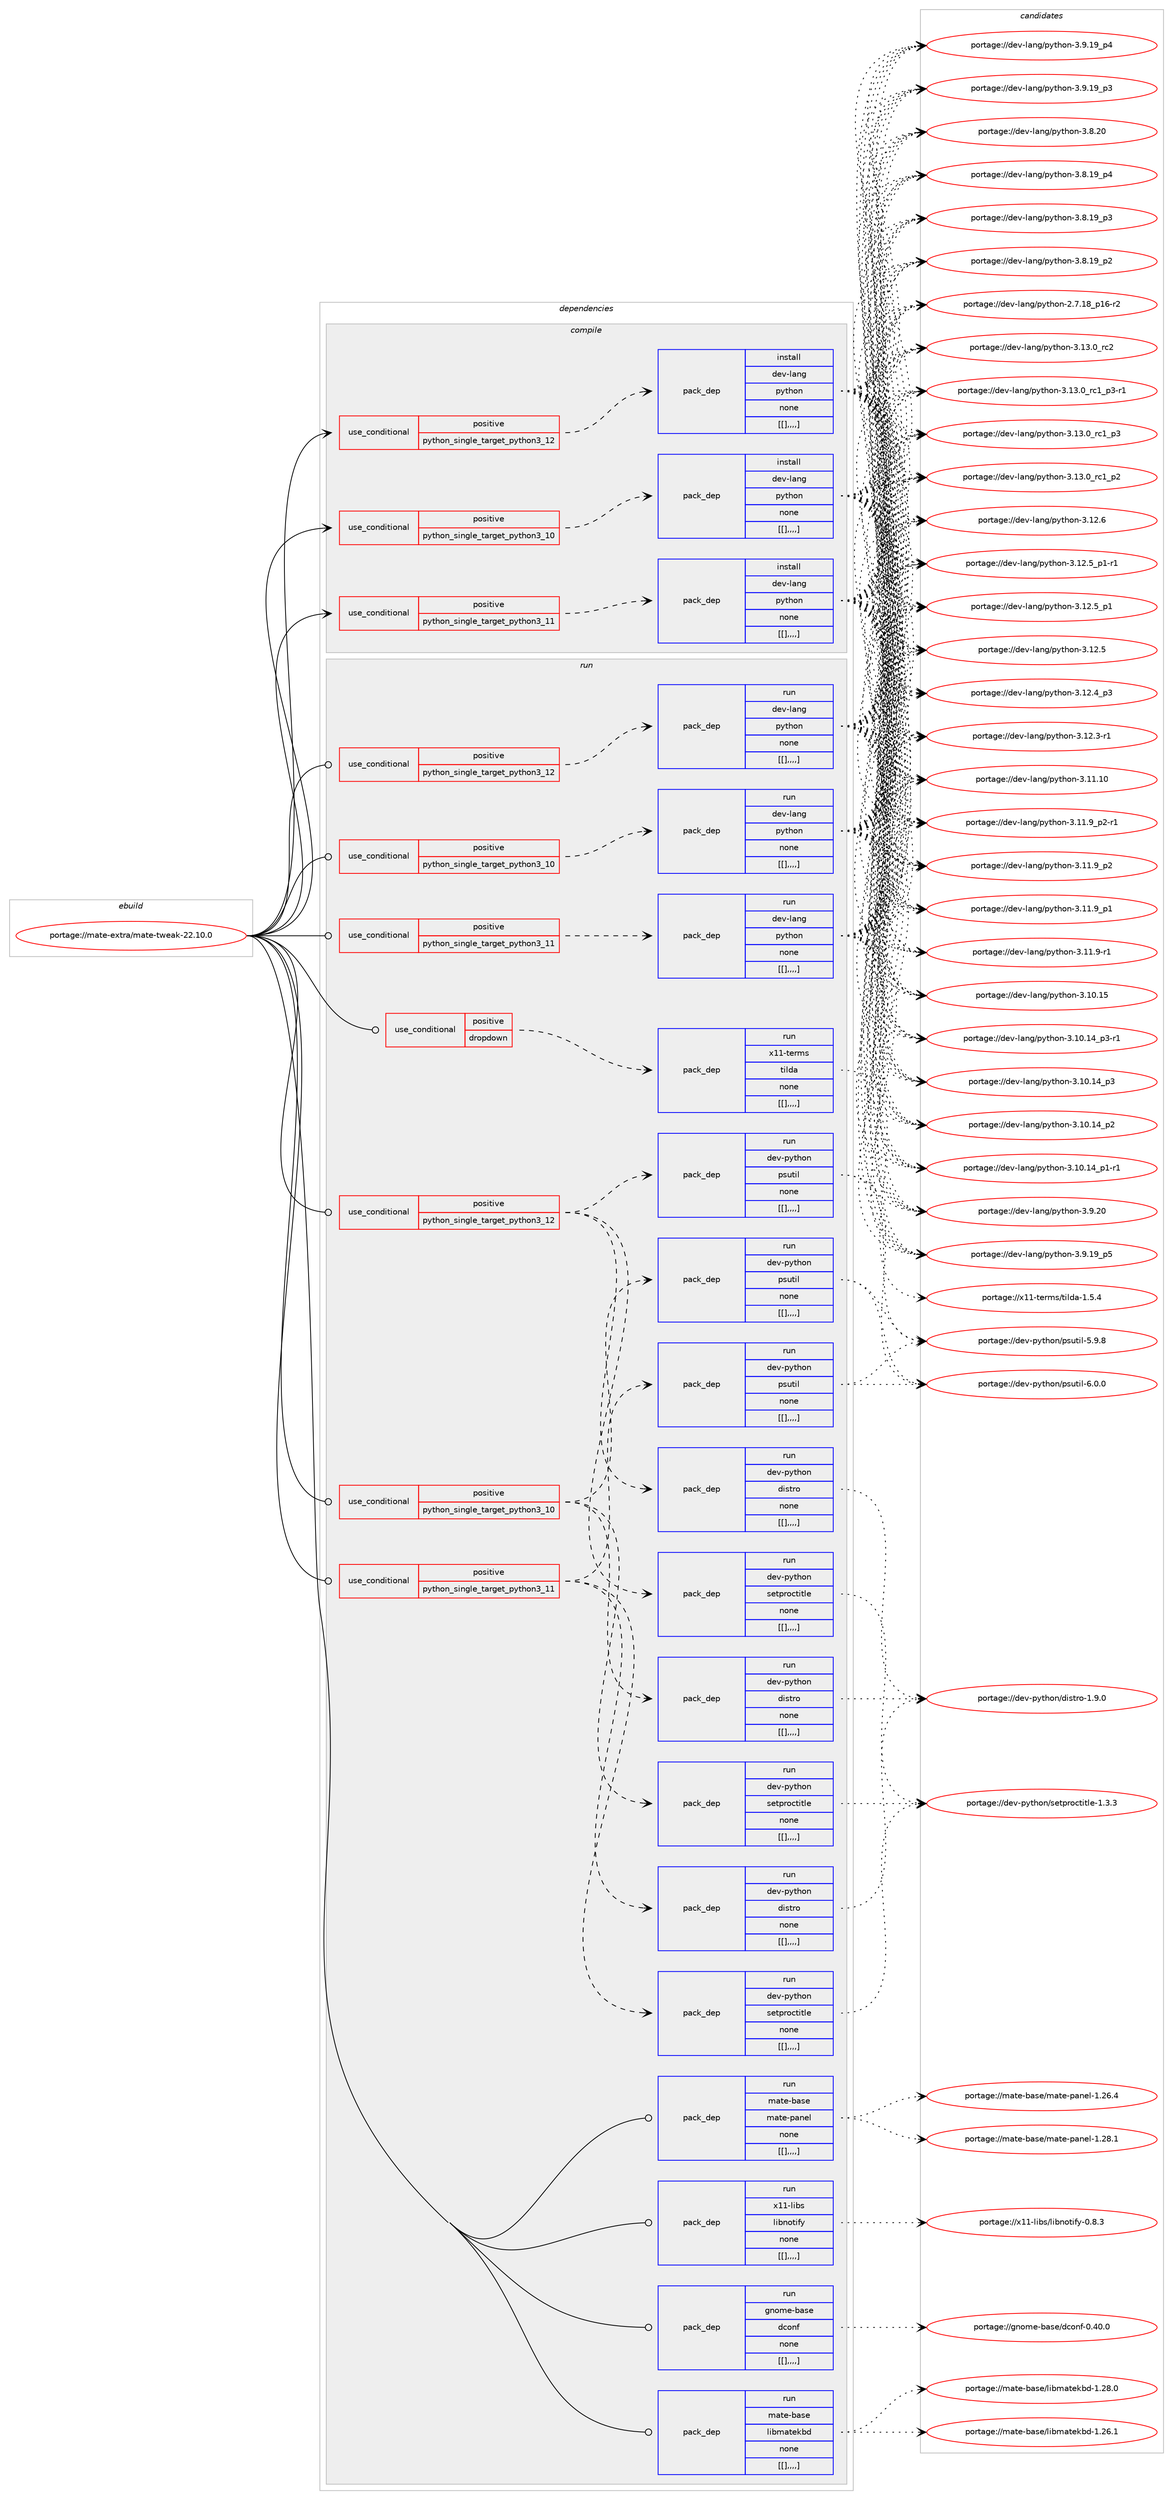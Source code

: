 digraph prolog {

# *************
# Graph options
# *************

newrank=true;
concentrate=true;
compound=true;
graph [rankdir=LR,fontname=Helvetica,fontsize=10,ranksep=1.5];#, ranksep=2.5, nodesep=0.2];
edge  [arrowhead=vee];
node  [fontname=Helvetica,fontsize=10];

# **********
# The ebuild
# **********

subgraph cluster_leftcol {
color=gray;
label=<<i>ebuild</i>>;
id [label="portage://mate-extra/mate-tweak-22.10.0", color=red, width=4, href="../mate-extra/mate-tweak-22.10.0.svg"];
}

# ****************
# The dependencies
# ****************

subgraph cluster_midcol {
color=gray;
label=<<i>dependencies</i>>;
subgraph cluster_compile {
fillcolor="#eeeeee";
style=filled;
label=<<i>compile</i>>;
subgraph cond73795 {
dependency297062 [label=<<TABLE BORDER="0" CELLBORDER="1" CELLSPACING="0" CELLPADDING="4"><TR><TD ROWSPAN="3" CELLPADDING="10">use_conditional</TD></TR><TR><TD>positive</TD></TR><TR><TD>python_single_target_python3_10</TD></TR></TABLE>>, shape=none, color=red];
subgraph pack220794 {
dependency297063 [label=<<TABLE BORDER="0" CELLBORDER="1" CELLSPACING="0" CELLPADDING="4" WIDTH="220"><TR><TD ROWSPAN="6" CELLPADDING="30">pack_dep</TD></TR><TR><TD WIDTH="110">install</TD></TR><TR><TD>dev-lang</TD></TR><TR><TD>python</TD></TR><TR><TD>none</TD></TR><TR><TD>[[],,,,]</TD></TR></TABLE>>, shape=none, color=blue];
}
dependency297062:e -> dependency297063:w [weight=20,style="dashed",arrowhead="vee"];
}
id:e -> dependency297062:w [weight=20,style="solid",arrowhead="vee"];
subgraph cond73796 {
dependency297064 [label=<<TABLE BORDER="0" CELLBORDER="1" CELLSPACING="0" CELLPADDING="4"><TR><TD ROWSPAN="3" CELLPADDING="10">use_conditional</TD></TR><TR><TD>positive</TD></TR><TR><TD>python_single_target_python3_11</TD></TR></TABLE>>, shape=none, color=red];
subgraph pack220795 {
dependency297065 [label=<<TABLE BORDER="0" CELLBORDER="1" CELLSPACING="0" CELLPADDING="4" WIDTH="220"><TR><TD ROWSPAN="6" CELLPADDING="30">pack_dep</TD></TR><TR><TD WIDTH="110">install</TD></TR><TR><TD>dev-lang</TD></TR><TR><TD>python</TD></TR><TR><TD>none</TD></TR><TR><TD>[[],,,,]</TD></TR></TABLE>>, shape=none, color=blue];
}
dependency297064:e -> dependency297065:w [weight=20,style="dashed",arrowhead="vee"];
}
id:e -> dependency297064:w [weight=20,style="solid",arrowhead="vee"];
subgraph cond73797 {
dependency297066 [label=<<TABLE BORDER="0" CELLBORDER="1" CELLSPACING="0" CELLPADDING="4"><TR><TD ROWSPAN="3" CELLPADDING="10">use_conditional</TD></TR><TR><TD>positive</TD></TR><TR><TD>python_single_target_python3_12</TD></TR></TABLE>>, shape=none, color=red];
subgraph pack220796 {
dependency297067 [label=<<TABLE BORDER="0" CELLBORDER="1" CELLSPACING="0" CELLPADDING="4" WIDTH="220"><TR><TD ROWSPAN="6" CELLPADDING="30">pack_dep</TD></TR><TR><TD WIDTH="110">install</TD></TR><TR><TD>dev-lang</TD></TR><TR><TD>python</TD></TR><TR><TD>none</TD></TR><TR><TD>[[],,,,]</TD></TR></TABLE>>, shape=none, color=blue];
}
dependency297066:e -> dependency297067:w [weight=20,style="dashed",arrowhead="vee"];
}
id:e -> dependency297066:w [weight=20,style="solid",arrowhead="vee"];
}
subgraph cluster_compileandrun {
fillcolor="#eeeeee";
style=filled;
label=<<i>compile and run</i>>;
}
subgraph cluster_run {
fillcolor="#eeeeee";
style=filled;
label=<<i>run</i>>;
subgraph cond73798 {
dependency297068 [label=<<TABLE BORDER="0" CELLBORDER="1" CELLSPACING="0" CELLPADDING="4"><TR><TD ROWSPAN="3" CELLPADDING="10">use_conditional</TD></TR><TR><TD>positive</TD></TR><TR><TD>dropdown</TD></TR></TABLE>>, shape=none, color=red];
subgraph pack220797 {
dependency297069 [label=<<TABLE BORDER="0" CELLBORDER="1" CELLSPACING="0" CELLPADDING="4" WIDTH="220"><TR><TD ROWSPAN="6" CELLPADDING="30">pack_dep</TD></TR><TR><TD WIDTH="110">run</TD></TR><TR><TD>x11-terms</TD></TR><TR><TD>tilda</TD></TR><TR><TD>none</TD></TR><TR><TD>[[],,,,]</TD></TR></TABLE>>, shape=none, color=blue];
}
dependency297068:e -> dependency297069:w [weight=20,style="dashed",arrowhead="vee"];
}
id:e -> dependency297068:w [weight=20,style="solid",arrowhead="odot"];
subgraph cond73799 {
dependency297070 [label=<<TABLE BORDER="0" CELLBORDER="1" CELLSPACING="0" CELLPADDING="4"><TR><TD ROWSPAN="3" CELLPADDING="10">use_conditional</TD></TR><TR><TD>positive</TD></TR><TR><TD>python_single_target_python3_10</TD></TR></TABLE>>, shape=none, color=red];
subgraph pack220798 {
dependency297071 [label=<<TABLE BORDER="0" CELLBORDER="1" CELLSPACING="0" CELLPADDING="4" WIDTH="220"><TR><TD ROWSPAN="6" CELLPADDING="30">pack_dep</TD></TR><TR><TD WIDTH="110">run</TD></TR><TR><TD>dev-lang</TD></TR><TR><TD>python</TD></TR><TR><TD>none</TD></TR><TR><TD>[[],,,,]</TD></TR></TABLE>>, shape=none, color=blue];
}
dependency297070:e -> dependency297071:w [weight=20,style="dashed",arrowhead="vee"];
}
id:e -> dependency297070:w [weight=20,style="solid",arrowhead="odot"];
subgraph cond73800 {
dependency297072 [label=<<TABLE BORDER="0" CELLBORDER="1" CELLSPACING="0" CELLPADDING="4"><TR><TD ROWSPAN="3" CELLPADDING="10">use_conditional</TD></TR><TR><TD>positive</TD></TR><TR><TD>python_single_target_python3_10</TD></TR></TABLE>>, shape=none, color=red];
subgraph pack220799 {
dependency297073 [label=<<TABLE BORDER="0" CELLBORDER="1" CELLSPACING="0" CELLPADDING="4" WIDTH="220"><TR><TD ROWSPAN="6" CELLPADDING="30">pack_dep</TD></TR><TR><TD WIDTH="110">run</TD></TR><TR><TD>dev-python</TD></TR><TR><TD>distro</TD></TR><TR><TD>none</TD></TR><TR><TD>[[],,,,]</TD></TR></TABLE>>, shape=none, color=blue];
}
dependency297072:e -> dependency297073:w [weight=20,style="dashed",arrowhead="vee"];
subgraph pack220800 {
dependency297074 [label=<<TABLE BORDER="0" CELLBORDER="1" CELLSPACING="0" CELLPADDING="4" WIDTH="220"><TR><TD ROWSPAN="6" CELLPADDING="30">pack_dep</TD></TR><TR><TD WIDTH="110">run</TD></TR><TR><TD>dev-python</TD></TR><TR><TD>psutil</TD></TR><TR><TD>none</TD></TR><TR><TD>[[],,,,]</TD></TR></TABLE>>, shape=none, color=blue];
}
dependency297072:e -> dependency297074:w [weight=20,style="dashed",arrowhead="vee"];
subgraph pack220801 {
dependency297075 [label=<<TABLE BORDER="0" CELLBORDER="1" CELLSPACING="0" CELLPADDING="4" WIDTH="220"><TR><TD ROWSPAN="6" CELLPADDING="30">pack_dep</TD></TR><TR><TD WIDTH="110">run</TD></TR><TR><TD>dev-python</TD></TR><TR><TD>setproctitle</TD></TR><TR><TD>none</TD></TR><TR><TD>[[],,,,]</TD></TR></TABLE>>, shape=none, color=blue];
}
dependency297072:e -> dependency297075:w [weight=20,style="dashed",arrowhead="vee"];
}
id:e -> dependency297072:w [weight=20,style="solid",arrowhead="odot"];
subgraph cond73801 {
dependency297076 [label=<<TABLE BORDER="0" CELLBORDER="1" CELLSPACING="0" CELLPADDING="4"><TR><TD ROWSPAN="3" CELLPADDING="10">use_conditional</TD></TR><TR><TD>positive</TD></TR><TR><TD>python_single_target_python3_11</TD></TR></TABLE>>, shape=none, color=red];
subgraph pack220802 {
dependency297077 [label=<<TABLE BORDER="0" CELLBORDER="1" CELLSPACING="0" CELLPADDING="4" WIDTH="220"><TR><TD ROWSPAN="6" CELLPADDING="30">pack_dep</TD></TR><TR><TD WIDTH="110">run</TD></TR><TR><TD>dev-lang</TD></TR><TR><TD>python</TD></TR><TR><TD>none</TD></TR><TR><TD>[[],,,,]</TD></TR></TABLE>>, shape=none, color=blue];
}
dependency297076:e -> dependency297077:w [weight=20,style="dashed",arrowhead="vee"];
}
id:e -> dependency297076:w [weight=20,style="solid",arrowhead="odot"];
subgraph cond73802 {
dependency297078 [label=<<TABLE BORDER="0" CELLBORDER="1" CELLSPACING="0" CELLPADDING="4"><TR><TD ROWSPAN="3" CELLPADDING="10">use_conditional</TD></TR><TR><TD>positive</TD></TR><TR><TD>python_single_target_python3_11</TD></TR></TABLE>>, shape=none, color=red];
subgraph pack220803 {
dependency297079 [label=<<TABLE BORDER="0" CELLBORDER="1" CELLSPACING="0" CELLPADDING="4" WIDTH="220"><TR><TD ROWSPAN="6" CELLPADDING="30">pack_dep</TD></TR><TR><TD WIDTH="110">run</TD></TR><TR><TD>dev-python</TD></TR><TR><TD>distro</TD></TR><TR><TD>none</TD></TR><TR><TD>[[],,,,]</TD></TR></TABLE>>, shape=none, color=blue];
}
dependency297078:e -> dependency297079:w [weight=20,style="dashed",arrowhead="vee"];
subgraph pack220804 {
dependency297080 [label=<<TABLE BORDER="0" CELLBORDER="1" CELLSPACING="0" CELLPADDING="4" WIDTH="220"><TR><TD ROWSPAN="6" CELLPADDING="30">pack_dep</TD></TR><TR><TD WIDTH="110">run</TD></TR><TR><TD>dev-python</TD></TR><TR><TD>psutil</TD></TR><TR><TD>none</TD></TR><TR><TD>[[],,,,]</TD></TR></TABLE>>, shape=none, color=blue];
}
dependency297078:e -> dependency297080:w [weight=20,style="dashed",arrowhead="vee"];
subgraph pack220805 {
dependency297081 [label=<<TABLE BORDER="0" CELLBORDER="1" CELLSPACING="0" CELLPADDING="4" WIDTH="220"><TR><TD ROWSPAN="6" CELLPADDING="30">pack_dep</TD></TR><TR><TD WIDTH="110">run</TD></TR><TR><TD>dev-python</TD></TR><TR><TD>setproctitle</TD></TR><TR><TD>none</TD></TR><TR><TD>[[],,,,]</TD></TR></TABLE>>, shape=none, color=blue];
}
dependency297078:e -> dependency297081:w [weight=20,style="dashed",arrowhead="vee"];
}
id:e -> dependency297078:w [weight=20,style="solid",arrowhead="odot"];
subgraph cond73803 {
dependency297082 [label=<<TABLE BORDER="0" CELLBORDER="1" CELLSPACING="0" CELLPADDING="4"><TR><TD ROWSPAN="3" CELLPADDING="10">use_conditional</TD></TR><TR><TD>positive</TD></TR><TR><TD>python_single_target_python3_12</TD></TR></TABLE>>, shape=none, color=red];
subgraph pack220806 {
dependency297083 [label=<<TABLE BORDER="0" CELLBORDER="1" CELLSPACING="0" CELLPADDING="4" WIDTH="220"><TR><TD ROWSPAN="6" CELLPADDING="30">pack_dep</TD></TR><TR><TD WIDTH="110">run</TD></TR><TR><TD>dev-lang</TD></TR><TR><TD>python</TD></TR><TR><TD>none</TD></TR><TR><TD>[[],,,,]</TD></TR></TABLE>>, shape=none, color=blue];
}
dependency297082:e -> dependency297083:w [weight=20,style="dashed",arrowhead="vee"];
}
id:e -> dependency297082:w [weight=20,style="solid",arrowhead="odot"];
subgraph cond73804 {
dependency297084 [label=<<TABLE BORDER="0" CELLBORDER="1" CELLSPACING="0" CELLPADDING="4"><TR><TD ROWSPAN="3" CELLPADDING="10">use_conditional</TD></TR><TR><TD>positive</TD></TR><TR><TD>python_single_target_python3_12</TD></TR></TABLE>>, shape=none, color=red];
subgraph pack220807 {
dependency297085 [label=<<TABLE BORDER="0" CELLBORDER="1" CELLSPACING="0" CELLPADDING="4" WIDTH="220"><TR><TD ROWSPAN="6" CELLPADDING="30">pack_dep</TD></TR><TR><TD WIDTH="110">run</TD></TR><TR><TD>dev-python</TD></TR><TR><TD>distro</TD></TR><TR><TD>none</TD></TR><TR><TD>[[],,,,]</TD></TR></TABLE>>, shape=none, color=blue];
}
dependency297084:e -> dependency297085:w [weight=20,style="dashed",arrowhead="vee"];
subgraph pack220808 {
dependency297086 [label=<<TABLE BORDER="0" CELLBORDER="1" CELLSPACING="0" CELLPADDING="4" WIDTH="220"><TR><TD ROWSPAN="6" CELLPADDING="30">pack_dep</TD></TR><TR><TD WIDTH="110">run</TD></TR><TR><TD>dev-python</TD></TR><TR><TD>psutil</TD></TR><TR><TD>none</TD></TR><TR><TD>[[],,,,]</TD></TR></TABLE>>, shape=none, color=blue];
}
dependency297084:e -> dependency297086:w [weight=20,style="dashed",arrowhead="vee"];
subgraph pack220809 {
dependency297087 [label=<<TABLE BORDER="0" CELLBORDER="1" CELLSPACING="0" CELLPADDING="4" WIDTH="220"><TR><TD ROWSPAN="6" CELLPADDING="30">pack_dep</TD></TR><TR><TD WIDTH="110">run</TD></TR><TR><TD>dev-python</TD></TR><TR><TD>setproctitle</TD></TR><TR><TD>none</TD></TR><TR><TD>[[],,,,]</TD></TR></TABLE>>, shape=none, color=blue];
}
dependency297084:e -> dependency297087:w [weight=20,style="dashed",arrowhead="vee"];
}
id:e -> dependency297084:w [weight=20,style="solid",arrowhead="odot"];
subgraph pack220810 {
dependency297088 [label=<<TABLE BORDER="0" CELLBORDER="1" CELLSPACING="0" CELLPADDING="4" WIDTH="220"><TR><TD ROWSPAN="6" CELLPADDING="30">pack_dep</TD></TR><TR><TD WIDTH="110">run</TD></TR><TR><TD>gnome-base</TD></TR><TR><TD>dconf</TD></TR><TR><TD>none</TD></TR><TR><TD>[[],,,,]</TD></TR></TABLE>>, shape=none, color=blue];
}
id:e -> dependency297088:w [weight=20,style="solid",arrowhead="odot"];
subgraph pack220811 {
dependency297089 [label=<<TABLE BORDER="0" CELLBORDER="1" CELLSPACING="0" CELLPADDING="4" WIDTH="220"><TR><TD ROWSPAN="6" CELLPADDING="30">pack_dep</TD></TR><TR><TD WIDTH="110">run</TD></TR><TR><TD>mate-base</TD></TR><TR><TD>libmatekbd</TD></TR><TR><TD>none</TD></TR><TR><TD>[[],,,,]</TD></TR></TABLE>>, shape=none, color=blue];
}
id:e -> dependency297089:w [weight=20,style="solid",arrowhead="odot"];
subgraph pack220812 {
dependency297090 [label=<<TABLE BORDER="0" CELLBORDER="1" CELLSPACING="0" CELLPADDING="4" WIDTH="220"><TR><TD ROWSPAN="6" CELLPADDING="30">pack_dep</TD></TR><TR><TD WIDTH="110">run</TD></TR><TR><TD>mate-base</TD></TR><TR><TD>mate-panel</TD></TR><TR><TD>none</TD></TR><TR><TD>[[],,,,]</TD></TR></TABLE>>, shape=none, color=blue];
}
id:e -> dependency297090:w [weight=20,style="solid",arrowhead="odot"];
subgraph pack220813 {
dependency297091 [label=<<TABLE BORDER="0" CELLBORDER="1" CELLSPACING="0" CELLPADDING="4" WIDTH="220"><TR><TD ROWSPAN="6" CELLPADDING="30">pack_dep</TD></TR><TR><TD WIDTH="110">run</TD></TR><TR><TD>x11-libs</TD></TR><TR><TD>libnotify</TD></TR><TR><TD>none</TD></TR><TR><TD>[[],,,,]</TD></TR></TABLE>>, shape=none, color=blue];
}
id:e -> dependency297091:w [weight=20,style="solid",arrowhead="odot"];
}
}

# **************
# The candidates
# **************

subgraph cluster_choices {
rank=same;
color=gray;
label=<<i>candidates</i>>;

subgraph choice220794 {
color=black;
nodesep=1;
choice10010111845108971101034711212111610411111045514649514648951149950 [label="portage://dev-lang/python-3.13.0_rc2", color=red, width=4,href="../dev-lang/python-3.13.0_rc2.svg"];
choice1001011184510897110103471121211161041111104551464951464895114994995112514511449 [label="portage://dev-lang/python-3.13.0_rc1_p3-r1", color=red, width=4,href="../dev-lang/python-3.13.0_rc1_p3-r1.svg"];
choice100101118451089711010347112121116104111110455146495146489511499499511251 [label="portage://dev-lang/python-3.13.0_rc1_p3", color=red, width=4,href="../dev-lang/python-3.13.0_rc1_p3.svg"];
choice100101118451089711010347112121116104111110455146495146489511499499511250 [label="portage://dev-lang/python-3.13.0_rc1_p2", color=red, width=4,href="../dev-lang/python-3.13.0_rc1_p2.svg"];
choice10010111845108971101034711212111610411111045514649504654 [label="portage://dev-lang/python-3.12.6", color=red, width=4,href="../dev-lang/python-3.12.6.svg"];
choice1001011184510897110103471121211161041111104551464950465395112494511449 [label="portage://dev-lang/python-3.12.5_p1-r1", color=red, width=4,href="../dev-lang/python-3.12.5_p1-r1.svg"];
choice100101118451089711010347112121116104111110455146495046539511249 [label="portage://dev-lang/python-3.12.5_p1", color=red, width=4,href="../dev-lang/python-3.12.5_p1.svg"];
choice10010111845108971101034711212111610411111045514649504653 [label="portage://dev-lang/python-3.12.5", color=red, width=4,href="../dev-lang/python-3.12.5.svg"];
choice100101118451089711010347112121116104111110455146495046529511251 [label="portage://dev-lang/python-3.12.4_p3", color=red, width=4,href="../dev-lang/python-3.12.4_p3.svg"];
choice100101118451089711010347112121116104111110455146495046514511449 [label="portage://dev-lang/python-3.12.3-r1", color=red, width=4,href="../dev-lang/python-3.12.3-r1.svg"];
choice1001011184510897110103471121211161041111104551464949464948 [label="portage://dev-lang/python-3.11.10", color=red, width=4,href="../dev-lang/python-3.11.10.svg"];
choice1001011184510897110103471121211161041111104551464949465795112504511449 [label="portage://dev-lang/python-3.11.9_p2-r1", color=red, width=4,href="../dev-lang/python-3.11.9_p2-r1.svg"];
choice100101118451089711010347112121116104111110455146494946579511250 [label="portage://dev-lang/python-3.11.9_p2", color=red, width=4,href="../dev-lang/python-3.11.9_p2.svg"];
choice100101118451089711010347112121116104111110455146494946579511249 [label="portage://dev-lang/python-3.11.9_p1", color=red, width=4,href="../dev-lang/python-3.11.9_p1.svg"];
choice100101118451089711010347112121116104111110455146494946574511449 [label="portage://dev-lang/python-3.11.9-r1", color=red, width=4,href="../dev-lang/python-3.11.9-r1.svg"];
choice1001011184510897110103471121211161041111104551464948464953 [label="portage://dev-lang/python-3.10.15", color=red, width=4,href="../dev-lang/python-3.10.15.svg"];
choice100101118451089711010347112121116104111110455146494846495295112514511449 [label="portage://dev-lang/python-3.10.14_p3-r1", color=red, width=4,href="../dev-lang/python-3.10.14_p3-r1.svg"];
choice10010111845108971101034711212111610411111045514649484649529511251 [label="portage://dev-lang/python-3.10.14_p3", color=red, width=4,href="../dev-lang/python-3.10.14_p3.svg"];
choice10010111845108971101034711212111610411111045514649484649529511250 [label="portage://dev-lang/python-3.10.14_p2", color=red, width=4,href="../dev-lang/python-3.10.14_p2.svg"];
choice100101118451089711010347112121116104111110455146494846495295112494511449 [label="portage://dev-lang/python-3.10.14_p1-r1", color=red, width=4,href="../dev-lang/python-3.10.14_p1-r1.svg"];
choice10010111845108971101034711212111610411111045514657465048 [label="portage://dev-lang/python-3.9.20", color=red, width=4,href="../dev-lang/python-3.9.20.svg"];
choice100101118451089711010347112121116104111110455146574649579511253 [label="portage://dev-lang/python-3.9.19_p5", color=red, width=4,href="../dev-lang/python-3.9.19_p5.svg"];
choice100101118451089711010347112121116104111110455146574649579511252 [label="portage://dev-lang/python-3.9.19_p4", color=red, width=4,href="../dev-lang/python-3.9.19_p4.svg"];
choice100101118451089711010347112121116104111110455146574649579511251 [label="portage://dev-lang/python-3.9.19_p3", color=red, width=4,href="../dev-lang/python-3.9.19_p3.svg"];
choice10010111845108971101034711212111610411111045514656465048 [label="portage://dev-lang/python-3.8.20", color=red, width=4,href="../dev-lang/python-3.8.20.svg"];
choice100101118451089711010347112121116104111110455146564649579511252 [label="portage://dev-lang/python-3.8.19_p4", color=red, width=4,href="../dev-lang/python-3.8.19_p4.svg"];
choice100101118451089711010347112121116104111110455146564649579511251 [label="portage://dev-lang/python-3.8.19_p3", color=red, width=4,href="../dev-lang/python-3.8.19_p3.svg"];
choice100101118451089711010347112121116104111110455146564649579511250 [label="portage://dev-lang/python-3.8.19_p2", color=red, width=4,href="../dev-lang/python-3.8.19_p2.svg"];
choice100101118451089711010347112121116104111110455046554649569511249544511450 [label="portage://dev-lang/python-2.7.18_p16-r2", color=red, width=4,href="../dev-lang/python-2.7.18_p16-r2.svg"];
dependency297063:e -> choice10010111845108971101034711212111610411111045514649514648951149950:w [style=dotted,weight="100"];
dependency297063:e -> choice1001011184510897110103471121211161041111104551464951464895114994995112514511449:w [style=dotted,weight="100"];
dependency297063:e -> choice100101118451089711010347112121116104111110455146495146489511499499511251:w [style=dotted,weight="100"];
dependency297063:e -> choice100101118451089711010347112121116104111110455146495146489511499499511250:w [style=dotted,weight="100"];
dependency297063:e -> choice10010111845108971101034711212111610411111045514649504654:w [style=dotted,weight="100"];
dependency297063:e -> choice1001011184510897110103471121211161041111104551464950465395112494511449:w [style=dotted,weight="100"];
dependency297063:e -> choice100101118451089711010347112121116104111110455146495046539511249:w [style=dotted,weight="100"];
dependency297063:e -> choice10010111845108971101034711212111610411111045514649504653:w [style=dotted,weight="100"];
dependency297063:e -> choice100101118451089711010347112121116104111110455146495046529511251:w [style=dotted,weight="100"];
dependency297063:e -> choice100101118451089711010347112121116104111110455146495046514511449:w [style=dotted,weight="100"];
dependency297063:e -> choice1001011184510897110103471121211161041111104551464949464948:w [style=dotted,weight="100"];
dependency297063:e -> choice1001011184510897110103471121211161041111104551464949465795112504511449:w [style=dotted,weight="100"];
dependency297063:e -> choice100101118451089711010347112121116104111110455146494946579511250:w [style=dotted,weight="100"];
dependency297063:e -> choice100101118451089711010347112121116104111110455146494946579511249:w [style=dotted,weight="100"];
dependency297063:e -> choice100101118451089711010347112121116104111110455146494946574511449:w [style=dotted,weight="100"];
dependency297063:e -> choice1001011184510897110103471121211161041111104551464948464953:w [style=dotted,weight="100"];
dependency297063:e -> choice100101118451089711010347112121116104111110455146494846495295112514511449:w [style=dotted,weight="100"];
dependency297063:e -> choice10010111845108971101034711212111610411111045514649484649529511251:w [style=dotted,weight="100"];
dependency297063:e -> choice10010111845108971101034711212111610411111045514649484649529511250:w [style=dotted,weight="100"];
dependency297063:e -> choice100101118451089711010347112121116104111110455146494846495295112494511449:w [style=dotted,weight="100"];
dependency297063:e -> choice10010111845108971101034711212111610411111045514657465048:w [style=dotted,weight="100"];
dependency297063:e -> choice100101118451089711010347112121116104111110455146574649579511253:w [style=dotted,weight="100"];
dependency297063:e -> choice100101118451089711010347112121116104111110455146574649579511252:w [style=dotted,weight="100"];
dependency297063:e -> choice100101118451089711010347112121116104111110455146574649579511251:w [style=dotted,weight="100"];
dependency297063:e -> choice10010111845108971101034711212111610411111045514656465048:w [style=dotted,weight="100"];
dependency297063:e -> choice100101118451089711010347112121116104111110455146564649579511252:w [style=dotted,weight="100"];
dependency297063:e -> choice100101118451089711010347112121116104111110455146564649579511251:w [style=dotted,weight="100"];
dependency297063:e -> choice100101118451089711010347112121116104111110455146564649579511250:w [style=dotted,weight="100"];
dependency297063:e -> choice100101118451089711010347112121116104111110455046554649569511249544511450:w [style=dotted,weight="100"];
}
subgraph choice220795 {
color=black;
nodesep=1;
choice10010111845108971101034711212111610411111045514649514648951149950 [label="portage://dev-lang/python-3.13.0_rc2", color=red, width=4,href="../dev-lang/python-3.13.0_rc2.svg"];
choice1001011184510897110103471121211161041111104551464951464895114994995112514511449 [label="portage://dev-lang/python-3.13.0_rc1_p3-r1", color=red, width=4,href="../dev-lang/python-3.13.0_rc1_p3-r1.svg"];
choice100101118451089711010347112121116104111110455146495146489511499499511251 [label="portage://dev-lang/python-3.13.0_rc1_p3", color=red, width=4,href="../dev-lang/python-3.13.0_rc1_p3.svg"];
choice100101118451089711010347112121116104111110455146495146489511499499511250 [label="portage://dev-lang/python-3.13.0_rc1_p2", color=red, width=4,href="../dev-lang/python-3.13.0_rc1_p2.svg"];
choice10010111845108971101034711212111610411111045514649504654 [label="portage://dev-lang/python-3.12.6", color=red, width=4,href="../dev-lang/python-3.12.6.svg"];
choice1001011184510897110103471121211161041111104551464950465395112494511449 [label="portage://dev-lang/python-3.12.5_p1-r1", color=red, width=4,href="../dev-lang/python-3.12.5_p1-r1.svg"];
choice100101118451089711010347112121116104111110455146495046539511249 [label="portage://dev-lang/python-3.12.5_p1", color=red, width=4,href="../dev-lang/python-3.12.5_p1.svg"];
choice10010111845108971101034711212111610411111045514649504653 [label="portage://dev-lang/python-3.12.5", color=red, width=4,href="../dev-lang/python-3.12.5.svg"];
choice100101118451089711010347112121116104111110455146495046529511251 [label="portage://dev-lang/python-3.12.4_p3", color=red, width=4,href="../dev-lang/python-3.12.4_p3.svg"];
choice100101118451089711010347112121116104111110455146495046514511449 [label="portage://dev-lang/python-3.12.3-r1", color=red, width=4,href="../dev-lang/python-3.12.3-r1.svg"];
choice1001011184510897110103471121211161041111104551464949464948 [label="portage://dev-lang/python-3.11.10", color=red, width=4,href="../dev-lang/python-3.11.10.svg"];
choice1001011184510897110103471121211161041111104551464949465795112504511449 [label="portage://dev-lang/python-3.11.9_p2-r1", color=red, width=4,href="../dev-lang/python-3.11.9_p2-r1.svg"];
choice100101118451089711010347112121116104111110455146494946579511250 [label="portage://dev-lang/python-3.11.9_p2", color=red, width=4,href="../dev-lang/python-3.11.9_p2.svg"];
choice100101118451089711010347112121116104111110455146494946579511249 [label="portage://dev-lang/python-3.11.9_p1", color=red, width=4,href="../dev-lang/python-3.11.9_p1.svg"];
choice100101118451089711010347112121116104111110455146494946574511449 [label="portage://dev-lang/python-3.11.9-r1", color=red, width=4,href="../dev-lang/python-3.11.9-r1.svg"];
choice1001011184510897110103471121211161041111104551464948464953 [label="portage://dev-lang/python-3.10.15", color=red, width=4,href="../dev-lang/python-3.10.15.svg"];
choice100101118451089711010347112121116104111110455146494846495295112514511449 [label="portage://dev-lang/python-3.10.14_p3-r1", color=red, width=4,href="../dev-lang/python-3.10.14_p3-r1.svg"];
choice10010111845108971101034711212111610411111045514649484649529511251 [label="portage://dev-lang/python-3.10.14_p3", color=red, width=4,href="../dev-lang/python-3.10.14_p3.svg"];
choice10010111845108971101034711212111610411111045514649484649529511250 [label="portage://dev-lang/python-3.10.14_p2", color=red, width=4,href="../dev-lang/python-3.10.14_p2.svg"];
choice100101118451089711010347112121116104111110455146494846495295112494511449 [label="portage://dev-lang/python-3.10.14_p1-r1", color=red, width=4,href="../dev-lang/python-3.10.14_p1-r1.svg"];
choice10010111845108971101034711212111610411111045514657465048 [label="portage://dev-lang/python-3.9.20", color=red, width=4,href="../dev-lang/python-3.9.20.svg"];
choice100101118451089711010347112121116104111110455146574649579511253 [label="portage://dev-lang/python-3.9.19_p5", color=red, width=4,href="../dev-lang/python-3.9.19_p5.svg"];
choice100101118451089711010347112121116104111110455146574649579511252 [label="portage://dev-lang/python-3.9.19_p4", color=red, width=4,href="../dev-lang/python-3.9.19_p4.svg"];
choice100101118451089711010347112121116104111110455146574649579511251 [label="portage://dev-lang/python-3.9.19_p3", color=red, width=4,href="../dev-lang/python-3.9.19_p3.svg"];
choice10010111845108971101034711212111610411111045514656465048 [label="portage://dev-lang/python-3.8.20", color=red, width=4,href="../dev-lang/python-3.8.20.svg"];
choice100101118451089711010347112121116104111110455146564649579511252 [label="portage://dev-lang/python-3.8.19_p4", color=red, width=4,href="../dev-lang/python-3.8.19_p4.svg"];
choice100101118451089711010347112121116104111110455146564649579511251 [label="portage://dev-lang/python-3.8.19_p3", color=red, width=4,href="../dev-lang/python-3.8.19_p3.svg"];
choice100101118451089711010347112121116104111110455146564649579511250 [label="portage://dev-lang/python-3.8.19_p2", color=red, width=4,href="../dev-lang/python-3.8.19_p2.svg"];
choice100101118451089711010347112121116104111110455046554649569511249544511450 [label="portage://dev-lang/python-2.7.18_p16-r2", color=red, width=4,href="../dev-lang/python-2.7.18_p16-r2.svg"];
dependency297065:e -> choice10010111845108971101034711212111610411111045514649514648951149950:w [style=dotted,weight="100"];
dependency297065:e -> choice1001011184510897110103471121211161041111104551464951464895114994995112514511449:w [style=dotted,weight="100"];
dependency297065:e -> choice100101118451089711010347112121116104111110455146495146489511499499511251:w [style=dotted,weight="100"];
dependency297065:e -> choice100101118451089711010347112121116104111110455146495146489511499499511250:w [style=dotted,weight="100"];
dependency297065:e -> choice10010111845108971101034711212111610411111045514649504654:w [style=dotted,weight="100"];
dependency297065:e -> choice1001011184510897110103471121211161041111104551464950465395112494511449:w [style=dotted,weight="100"];
dependency297065:e -> choice100101118451089711010347112121116104111110455146495046539511249:w [style=dotted,weight="100"];
dependency297065:e -> choice10010111845108971101034711212111610411111045514649504653:w [style=dotted,weight="100"];
dependency297065:e -> choice100101118451089711010347112121116104111110455146495046529511251:w [style=dotted,weight="100"];
dependency297065:e -> choice100101118451089711010347112121116104111110455146495046514511449:w [style=dotted,weight="100"];
dependency297065:e -> choice1001011184510897110103471121211161041111104551464949464948:w [style=dotted,weight="100"];
dependency297065:e -> choice1001011184510897110103471121211161041111104551464949465795112504511449:w [style=dotted,weight="100"];
dependency297065:e -> choice100101118451089711010347112121116104111110455146494946579511250:w [style=dotted,weight="100"];
dependency297065:e -> choice100101118451089711010347112121116104111110455146494946579511249:w [style=dotted,weight="100"];
dependency297065:e -> choice100101118451089711010347112121116104111110455146494946574511449:w [style=dotted,weight="100"];
dependency297065:e -> choice1001011184510897110103471121211161041111104551464948464953:w [style=dotted,weight="100"];
dependency297065:e -> choice100101118451089711010347112121116104111110455146494846495295112514511449:w [style=dotted,weight="100"];
dependency297065:e -> choice10010111845108971101034711212111610411111045514649484649529511251:w [style=dotted,weight="100"];
dependency297065:e -> choice10010111845108971101034711212111610411111045514649484649529511250:w [style=dotted,weight="100"];
dependency297065:e -> choice100101118451089711010347112121116104111110455146494846495295112494511449:w [style=dotted,weight="100"];
dependency297065:e -> choice10010111845108971101034711212111610411111045514657465048:w [style=dotted,weight="100"];
dependency297065:e -> choice100101118451089711010347112121116104111110455146574649579511253:w [style=dotted,weight="100"];
dependency297065:e -> choice100101118451089711010347112121116104111110455146574649579511252:w [style=dotted,weight="100"];
dependency297065:e -> choice100101118451089711010347112121116104111110455146574649579511251:w [style=dotted,weight="100"];
dependency297065:e -> choice10010111845108971101034711212111610411111045514656465048:w [style=dotted,weight="100"];
dependency297065:e -> choice100101118451089711010347112121116104111110455146564649579511252:w [style=dotted,weight="100"];
dependency297065:e -> choice100101118451089711010347112121116104111110455146564649579511251:w [style=dotted,weight="100"];
dependency297065:e -> choice100101118451089711010347112121116104111110455146564649579511250:w [style=dotted,weight="100"];
dependency297065:e -> choice100101118451089711010347112121116104111110455046554649569511249544511450:w [style=dotted,weight="100"];
}
subgraph choice220796 {
color=black;
nodesep=1;
choice10010111845108971101034711212111610411111045514649514648951149950 [label="portage://dev-lang/python-3.13.0_rc2", color=red, width=4,href="../dev-lang/python-3.13.0_rc2.svg"];
choice1001011184510897110103471121211161041111104551464951464895114994995112514511449 [label="portage://dev-lang/python-3.13.0_rc1_p3-r1", color=red, width=4,href="../dev-lang/python-3.13.0_rc1_p3-r1.svg"];
choice100101118451089711010347112121116104111110455146495146489511499499511251 [label="portage://dev-lang/python-3.13.0_rc1_p3", color=red, width=4,href="../dev-lang/python-3.13.0_rc1_p3.svg"];
choice100101118451089711010347112121116104111110455146495146489511499499511250 [label="portage://dev-lang/python-3.13.0_rc1_p2", color=red, width=4,href="../dev-lang/python-3.13.0_rc1_p2.svg"];
choice10010111845108971101034711212111610411111045514649504654 [label="portage://dev-lang/python-3.12.6", color=red, width=4,href="../dev-lang/python-3.12.6.svg"];
choice1001011184510897110103471121211161041111104551464950465395112494511449 [label="portage://dev-lang/python-3.12.5_p1-r1", color=red, width=4,href="../dev-lang/python-3.12.5_p1-r1.svg"];
choice100101118451089711010347112121116104111110455146495046539511249 [label="portage://dev-lang/python-3.12.5_p1", color=red, width=4,href="../dev-lang/python-3.12.5_p1.svg"];
choice10010111845108971101034711212111610411111045514649504653 [label="portage://dev-lang/python-3.12.5", color=red, width=4,href="../dev-lang/python-3.12.5.svg"];
choice100101118451089711010347112121116104111110455146495046529511251 [label="portage://dev-lang/python-3.12.4_p3", color=red, width=4,href="../dev-lang/python-3.12.4_p3.svg"];
choice100101118451089711010347112121116104111110455146495046514511449 [label="portage://dev-lang/python-3.12.3-r1", color=red, width=4,href="../dev-lang/python-3.12.3-r1.svg"];
choice1001011184510897110103471121211161041111104551464949464948 [label="portage://dev-lang/python-3.11.10", color=red, width=4,href="../dev-lang/python-3.11.10.svg"];
choice1001011184510897110103471121211161041111104551464949465795112504511449 [label="portage://dev-lang/python-3.11.9_p2-r1", color=red, width=4,href="../dev-lang/python-3.11.9_p2-r1.svg"];
choice100101118451089711010347112121116104111110455146494946579511250 [label="portage://dev-lang/python-3.11.9_p2", color=red, width=4,href="../dev-lang/python-3.11.9_p2.svg"];
choice100101118451089711010347112121116104111110455146494946579511249 [label="portage://dev-lang/python-3.11.9_p1", color=red, width=4,href="../dev-lang/python-3.11.9_p1.svg"];
choice100101118451089711010347112121116104111110455146494946574511449 [label="portage://dev-lang/python-3.11.9-r1", color=red, width=4,href="../dev-lang/python-3.11.9-r1.svg"];
choice1001011184510897110103471121211161041111104551464948464953 [label="portage://dev-lang/python-3.10.15", color=red, width=4,href="../dev-lang/python-3.10.15.svg"];
choice100101118451089711010347112121116104111110455146494846495295112514511449 [label="portage://dev-lang/python-3.10.14_p3-r1", color=red, width=4,href="../dev-lang/python-3.10.14_p3-r1.svg"];
choice10010111845108971101034711212111610411111045514649484649529511251 [label="portage://dev-lang/python-3.10.14_p3", color=red, width=4,href="../dev-lang/python-3.10.14_p3.svg"];
choice10010111845108971101034711212111610411111045514649484649529511250 [label="portage://dev-lang/python-3.10.14_p2", color=red, width=4,href="../dev-lang/python-3.10.14_p2.svg"];
choice100101118451089711010347112121116104111110455146494846495295112494511449 [label="portage://dev-lang/python-3.10.14_p1-r1", color=red, width=4,href="../dev-lang/python-3.10.14_p1-r1.svg"];
choice10010111845108971101034711212111610411111045514657465048 [label="portage://dev-lang/python-3.9.20", color=red, width=4,href="../dev-lang/python-3.9.20.svg"];
choice100101118451089711010347112121116104111110455146574649579511253 [label="portage://dev-lang/python-3.9.19_p5", color=red, width=4,href="../dev-lang/python-3.9.19_p5.svg"];
choice100101118451089711010347112121116104111110455146574649579511252 [label="portage://dev-lang/python-3.9.19_p4", color=red, width=4,href="../dev-lang/python-3.9.19_p4.svg"];
choice100101118451089711010347112121116104111110455146574649579511251 [label="portage://dev-lang/python-3.9.19_p3", color=red, width=4,href="../dev-lang/python-3.9.19_p3.svg"];
choice10010111845108971101034711212111610411111045514656465048 [label="portage://dev-lang/python-3.8.20", color=red, width=4,href="../dev-lang/python-3.8.20.svg"];
choice100101118451089711010347112121116104111110455146564649579511252 [label="portage://dev-lang/python-3.8.19_p4", color=red, width=4,href="../dev-lang/python-3.8.19_p4.svg"];
choice100101118451089711010347112121116104111110455146564649579511251 [label="portage://dev-lang/python-3.8.19_p3", color=red, width=4,href="../dev-lang/python-3.8.19_p3.svg"];
choice100101118451089711010347112121116104111110455146564649579511250 [label="portage://dev-lang/python-3.8.19_p2", color=red, width=4,href="../dev-lang/python-3.8.19_p2.svg"];
choice100101118451089711010347112121116104111110455046554649569511249544511450 [label="portage://dev-lang/python-2.7.18_p16-r2", color=red, width=4,href="../dev-lang/python-2.7.18_p16-r2.svg"];
dependency297067:e -> choice10010111845108971101034711212111610411111045514649514648951149950:w [style=dotted,weight="100"];
dependency297067:e -> choice1001011184510897110103471121211161041111104551464951464895114994995112514511449:w [style=dotted,weight="100"];
dependency297067:e -> choice100101118451089711010347112121116104111110455146495146489511499499511251:w [style=dotted,weight="100"];
dependency297067:e -> choice100101118451089711010347112121116104111110455146495146489511499499511250:w [style=dotted,weight="100"];
dependency297067:e -> choice10010111845108971101034711212111610411111045514649504654:w [style=dotted,weight="100"];
dependency297067:e -> choice1001011184510897110103471121211161041111104551464950465395112494511449:w [style=dotted,weight="100"];
dependency297067:e -> choice100101118451089711010347112121116104111110455146495046539511249:w [style=dotted,weight="100"];
dependency297067:e -> choice10010111845108971101034711212111610411111045514649504653:w [style=dotted,weight="100"];
dependency297067:e -> choice100101118451089711010347112121116104111110455146495046529511251:w [style=dotted,weight="100"];
dependency297067:e -> choice100101118451089711010347112121116104111110455146495046514511449:w [style=dotted,weight="100"];
dependency297067:e -> choice1001011184510897110103471121211161041111104551464949464948:w [style=dotted,weight="100"];
dependency297067:e -> choice1001011184510897110103471121211161041111104551464949465795112504511449:w [style=dotted,weight="100"];
dependency297067:e -> choice100101118451089711010347112121116104111110455146494946579511250:w [style=dotted,weight="100"];
dependency297067:e -> choice100101118451089711010347112121116104111110455146494946579511249:w [style=dotted,weight="100"];
dependency297067:e -> choice100101118451089711010347112121116104111110455146494946574511449:w [style=dotted,weight="100"];
dependency297067:e -> choice1001011184510897110103471121211161041111104551464948464953:w [style=dotted,weight="100"];
dependency297067:e -> choice100101118451089711010347112121116104111110455146494846495295112514511449:w [style=dotted,weight="100"];
dependency297067:e -> choice10010111845108971101034711212111610411111045514649484649529511251:w [style=dotted,weight="100"];
dependency297067:e -> choice10010111845108971101034711212111610411111045514649484649529511250:w [style=dotted,weight="100"];
dependency297067:e -> choice100101118451089711010347112121116104111110455146494846495295112494511449:w [style=dotted,weight="100"];
dependency297067:e -> choice10010111845108971101034711212111610411111045514657465048:w [style=dotted,weight="100"];
dependency297067:e -> choice100101118451089711010347112121116104111110455146574649579511253:w [style=dotted,weight="100"];
dependency297067:e -> choice100101118451089711010347112121116104111110455146574649579511252:w [style=dotted,weight="100"];
dependency297067:e -> choice100101118451089711010347112121116104111110455146574649579511251:w [style=dotted,weight="100"];
dependency297067:e -> choice10010111845108971101034711212111610411111045514656465048:w [style=dotted,weight="100"];
dependency297067:e -> choice100101118451089711010347112121116104111110455146564649579511252:w [style=dotted,weight="100"];
dependency297067:e -> choice100101118451089711010347112121116104111110455146564649579511251:w [style=dotted,weight="100"];
dependency297067:e -> choice100101118451089711010347112121116104111110455146564649579511250:w [style=dotted,weight="100"];
dependency297067:e -> choice100101118451089711010347112121116104111110455046554649569511249544511450:w [style=dotted,weight="100"];
}
subgraph choice220797 {
color=black;
nodesep=1;
choice1204949451161011141091154711610510810097454946534652 [label="portage://x11-terms/tilda-1.5.4", color=red, width=4,href="../x11-terms/tilda-1.5.4.svg"];
dependency297069:e -> choice1204949451161011141091154711610510810097454946534652:w [style=dotted,weight="100"];
}
subgraph choice220798 {
color=black;
nodesep=1;
choice10010111845108971101034711212111610411111045514649514648951149950 [label="portage://dev-lang/python-3.13.0_rc2", color=red, width=4,href="../dev-lang/python-3.13.0_rc2.svg"];
choice1001011184510897110103471121211161041111104551464951464895114994995112514511449 [label="portage://dev-lang/python-3.13.0_rc1_p3-r1", color=red, width=4,href="../dev-lang/python-3.13.0_rc1_p3-r1.svg"];
choice100101118451089711010347112121116104111110455146495146489511499499511251 [label="portage://dev-lang/python-3.13.0_rc1_p3", color=red, width=4,href="../dev-lang/python-3.13.0_rc1_p3.svg"];
choice100101118451089711010347112121116104111110455146495146489511499499511250 [label="portage://dev-lang/python-3.13.0_rc1_p2", color=red, width=4,href="../dev-lang/python-3.13.0_rc1_p2.svg"];
choice10010111845108971101034711212111610411111045514649504654 [label="portage://dev-lang/python-3.12.6", color=red, width=4,href="../dev-lang/python-3.12.6.svg"];
choice1001011184510897110103471121211161041111104551464950465395112494511449 [label="portage://dev-lang/python-3.12.5_p1-r1", color=red, width=4,href="../dev-lang/python-3.12.5_p1-r1.svg"];
choice100101118451089711010347112121116104111110455146495046539511249 [label="portage://dev-lang/python-3.12.5_p1", color=red, width=4,href="../dev-lang/python-3.12.5_p1.svg"];
choice10010111845108971101034711212111610411111045514649504653 [label="portage://dev-lang/python-3.12.5", color=red, width=4,href="../dev-lang/python-3.12.5.svg"];
choice100101118451089711010347112121116104111110455146495046529511251 [label="portage://dev-lang/python-3.12.4_p3", color=red, width=4,href="../dev-lang/python-3.12.4_p3.svg"];
choice100101118451089711010347112121116104111110455146495046514511449 [label="portage://dev-lang/python-3.12.3-r1", color=red, width=4,href="../dev-lang/python-3.12.3-r1.svg"];
choice1001011184510897110103471121211161041111104551464949464948 [label="portage://dev-lang/python-3.11.10", color=red, width=4,href="../dev-lang/python-3.11.10.svg"];
choice1001011184510897110103471121211161041111104551464949465795112504511449 [label="portage://dev-lang/python-3.11.9_p2-r1", color=red, width=4,href="../dev-lang/python-3.11.9_p2-r1.svg"];
choice100101118451089711010347112121116104111110455146494946579511250 [label="portage://dev-lang/python-3.11.9_p2", color=red, width=4,href="../dev-lang/python-3.11.9_p2.svg"];
choice100101118451089711010347112121116104111110455146494946579511249 [label="portage://dev-lang/python-3.11.9_p1", color=red, width=4,href="../dev-lang/python-3.11.9_p1.svg"];
choice100101118451089711010347112121116104111110455146494946574511449 [label="portage://dev-lang/python-3.11.9-r1", color=red, width=4,href="../dev-lang/python-3.11.9-r1.svg"];
choice1001011184510897110103471121211161041111104551464948464953 [label="portage://dev-lang/python-3.10.15", color=red, width=4,href="../dev-lang/python-3.10.15.svg"];
choice100101118451089711010347112121116104111110455146494846495295112514511449 [label="portage://dev-lang/python-3.10.14_p3-r1", color=red, width=4,href="../dev-lang/python-3.10.14_p3-r1.svg"];
choice10010111845108971101034711212111610411111045514649484649529511251 [label="portage://dev-lang/python-3.10.14_p3", color=red, width=4,href="../dev-lang/python-3.10.14_p3.svg"];
choice10010111845108971101034711212111610411111045514649484649529511250 [label="portage://dev-lang/python-3.10.14_p2", color=red, width=4,href="../dev-lang/python-3.10.14_p2.svg"];
choice100101118451089711010347112121116104111110455146494846495295112494511449 [label="portage://dev-lang/python-3.10.14_p1-r1", color=red, width=4,href="../dev-lang/python-3.10.14_p1-r1.svg"];
choice10010111845108971101034711212111610411111045514657465048 [label="portage://dev-lang/python-3.9.20", color=red, width=4,href="../dev-lang/python-3.9.20.svg"];
choice100101118451089711010347112121116104111110455146574649579511253 [label="portage://dev-lang/python-3.9.19_p5", color=red, width=4,href="../dev-lang/python-3.9.19_p5.svg"];
choice100101118451089711010347112121116104111110455146574649579511252 [label="portage://dev-lang/python-3.9.19_p4", color=red, width=4,href="../dev-lang/python-3.9.19_p4.svg"];
choice100101118451089711010347112121116104111110455146574649579511251 [label="portage://dev-lang/python-3.9.19_p3", color=red, width=4,href="../dev-lang/python-3.9.19_p3.svg"];
choice10010111845108971101034711212111610411111045514656465048 [label="portage://dev-lang/python-3.8.20", color=red, width=4,href="../dev-lang/python-3.8.20.svg"];
choice100101118451089711010347112121116104111110455146564649579511252 [label="portage://dev-lang/python-3.8.19_p4", color=red, width=4,href="../dev-lang/python-3.8.19_p4.svg"];
choice100101118451089711010347112121116104111110455146564649579511251 [label="portage://dev-lang/python-3.8.19_p3", color=red, width=4,href="../dev-lang/python-3.8.19_p3.svg"];
choice100101118451089711010347112121116104111110455146564649579511250 [label="portage://dev-lang/python-3.8.19_p2", color=red, width=4,href="../dev-lang/python-3.8.19_p2.svg"];
choice100101118451089711010347112121116104111110455046554649569511249544511450 [label="portage://dev-lang/python-2.7.18_p16-r2", color=red, width=4,href="../dev-lang/python-2.7.18_p16-r2.svg"];
dependency297071:e -> choice10010111845108971101034711212111610411111045514649514648951149950:w [style=dotted,weight="100"];
dependency297071:e -> choice1001011184510897110103471121211161041111104551464951464895114994995112514511449:w [style=dotted,weight="100"];
dependency297071:e -> choice100101118451089711010347112121116104111110455146495146489511499499511251:w [style=dotted,weight="100"];
dependency297071:e -> choice100101118451089711010347112121116104111110455146495146489511499499511250:w [style=dotted,weight="100"];
dependency297071:e -> choice10010111845108971101034711212111610411111045514649504654:w [style=dotted,weight="100"];
dependency297071:e -> choice1001011184510897110103471121211161041111104551464950465395112494511449:w [style=dotted,weight="100"];
dependency297071:e -> choice100101118451089711010347112121116104111110455146495046539511249:w [style=dotted,weight="100"];
dependency297071:e -> choice10010111845108971101034711212111610411111045514649504653:w [style=dotted,weight="100"];
dependency297071:e -> choice100101118451089711010347112121116104111110455146495046529511251:w [style=dotted,weight="100"];
dependency297071:e -> choice100101118451089711010347112121116104111110455146495046514511449:w [style=dotted,weight="100"];
dependency297071:e -> choice1001011184510897110103471121211161041111104551464949464948:w [style=dotted,weight="100"];
dependency297071:e -> choice1001011184510897110103471121211161041111104551464949465795112504511449:w [style=dotted,weight="100"];
dependency297071:e -> choice100101118451089711010347112121116104111110455146494946579511250:w [style=dotted,weight="100"];
dependency297071:e -> choice100101118451089711010347112121116104111110455146494946579511249:w [style=dotted,weight="100"];
dependency297071:e -> choice100101118451089711010347112121116104111110455146494946574511449:w [style=dotted,weight="100"];
dependency297071:e -> choice1001011184510897110103471121211161041111104551464948464953:w [style=dotted,weight="100"];
dependency297071:e -> choice100101118451089711010347112121116104111110455146494846495295112514511449:w [style=dotted,weight="100"];
dependency297071:e -> choice10010111845108971101034711212111610411111045514649484649529511251:w [style=dotted,weight="100"];
dependency297071:e -> choice10010111845108971101034711212111610411111045514649484649529511250:w [style=dotted,weight="100"];
dependency297071:e -> choice100101118451089711010347112121116104111110455146494846495295112494511449:w [style=dotted,weight="100"];
dependency297071:e -> choice10010111845108971101034711212111610411111045514657465048:w [style=dotted,weight="100"];
dependency297071:e -> choice100101118451089711010347112121116104111110455146574649579511253:w [style=dotted,weight="100"];
dependency297071:e -> choice100101118451089711010347112121116104111110455146574649579511252:w [style=dotted,weight="100"];
dependency297071:e -> choice100101118451089711010347112121116104111110455146574649579511251:w [style=dotted,weight="100"];
dependency297071:e -> choice10010111845108971101034711212111610411111045514656465048:w [style=dotted,weight="100"];
dependency297071:e -> choice100101118451089711010347112121116104111110455146564649579511252:w [style=dotted,weight="100"];
dependency297071:e -> choice100101118451089711010347112121116104111110455146564649579511251:w [style=dotted,weight="100"];
dependency297071:e -> choice100101118451089711010347112121116104111110455146564649579511250:w [style=dotted,weight="100"];
dependency297071:e -> choice100101118451089711010347112121116104111110455046554649569511249544511450:w [style=dotted,weight="100"];
}
subgraph choice220799 {
color=black;
nodesep=1;
choice1001011184511212111610411111047100105115116114111454946574648 [label="portage://dev-python/distro-1.9.0", color=red, width=4,href="../dev-python/distro-1.9.0.svg"];
dependency297073:e -> choice1001011184511212111610411111047100105115116114111454946574648:w [style=dotted,weight="100"];
}
subgraph choice220800 {
color=black;
nodesep=1;
choice1001011184511212111610411111047112115117116105108455446484648 [label="portage://dev-python/psutil-6.0.0", color=red, width=4,href="../dev-python/psutil-6.0.0.svg"];
choice1001011184511212111610411111047112115117116105108455346574656 [label="portage://dev-python/psutil-5.9.8", color=red, width=4,href="../dev-python/psutil-5.9.8.svg"];
dependency297074:e -> choice1001011184511212111610411111047112115117116105108455446484648:w [style=dotted,weight="100"];
dependency297074:e -> choice1001011184511212111610411111047112115117116105108455346574656:w [style=dotted,weight="100"];
}
subgraph choice220801 {
color=black;
nodesep=1;
choice100101118451121211161041111104711510111611211411199116105116108101454946514651 [label="portage://dev-python/setproctitle-1.3.3", color=red, width=4,href="../dev-python/setproctitle-1.3.3.svg"];
dependency297075:e -> choice100101118451121211161041111104711510111611211411199116105116108101454946514651:w [style=dotted,weight="100"];
}
subgraph choice220802 {
color=black;
nodesep=1;
choice10010111845108971101034711212111610411111045514649514648951149950 [label="portage://dev-lang/python-3.13.0_rc2", color=red, width=4,href="../dev-lang/python-3.13.0_rc2.svg"];
choice1001011184510897110103471121211161041111104551464951464895114994995112514511449 [label="portage://dev-lang/python-3.13.0_rc1_p3-r1", color=red, width=4,href="../dev-lang/python-3.13.0_rc1_p3-r1.svg"];
choice100101118451089711010347112121116104111110455146495146489511499499511251 [label="portage://dev-lang/python-3.13.0_rc1_p3", color=red, width=4,href="../dev-lang/python-3.13.0_rc1_p3.svg"];
choice100101118451089711010347112121116104111110455146495146489511499499511250 [label="portage://dev-lang/python-3.13.0_rc1_p2", color=red, width=4,href="../dev-lang/python-3.13.0_rc1_p2.svg"];
choice10010111845108971101034711212111610411111045514649504654 [label="portage://dev-lang/python-3.12.6", color=red, width=4,href="../dev-lang/python-3.12.6.svg"];
choice1001011184510897110103471121211161041111104551464950465395112494511449 [label="portage://dev-lang/python-3.12.5_p1-r1", color=red, width=4,href="../dev-lang/python-3.12.5_p1-r1.svg"];
choice100101118451089711010347112121116104111110455146495046539511249 [label="portage://dev-lang/python-3.12.5_p1", color=red, width=4,href="../dev-lang/python-3.12.5_p1.svg"];
choice10010111845108971101034711212111610411111045514649504653 [label="portage://dev-lang/python-3.12.5", color=red, width=4,href="../dev-lang/python-3.12.5.svg"];
choice100101118451089711010347112121116104111110455146495046529511251 [label="portage://dev-lang/python-3.12.4_p3", color=red, width=4,href="../dev-lang/python-3.12.4_p3.svg"];
choice100101118451089711010347112121116104111110455146495046514511449 [label="portage://dev-lang/python-3.12.3-r1", color=red, width=4,href="../dev-lang/python-3.12.3-r1.svg"];
choice1001011184510897110103471121211161041111104551464949464948 [label="portage://dev-lang/python-3.11.10", color=red, width=4,href="../dev-lang/python-3.11.10.svg"];
choice1001011184510897110103471121211161041111104551464949465795112504511449 [label="portage://dev-lang/python-3.11.9_p2-r1", color=red, width=4,href="../dev-lang/python-3.11.9_p2-r1.svg"];
choice100101118451089711010347112121116104111110455146494946579511250 [label="portage://dev-lang/python-3.11.9_p2", color=red, width=4,href="../dev-lang/python-3.11.9_p2.svg"];
choice100101118451089711010347112121116104111110455146494946579511249 [label="portage://dev-lang/python-3.11.9_p1", color=red, width=4,href="../dev-lang/python-3.11.9_p1.svg"];
choice100101118451089711010347112121116104111110455146494946574511449 [label="portage://dev-lang/python-3.11.9-r1", color=red, width=4,href="../dev-lang/python-3.11.9-r1.svg"];
choice1001011184510897110103471121211161041111104551464948464953 [label="portage://dev-lang/python-3.10.15", color=red, width=4,href="../dev-lang/python-3.10.15.svg"];
choice100101118451089711010347112121116104111110455146494846495295112514511449 [label="portage://dev-lang/python-3.10.14_p3-r1", color=red, width=4,href="../dev-lang/python-3.10.14_p3-r1.svg"];
choice10010111845108971101034711212111610411111045514649484649529511251 [label="portage://dev-lang/python-3.10.14_p3", color=red, width=4,href="../dev-lang/python-3.10.14_p3.svg"];
choice10010111845108971101034711212111610411111045514649484649529511250 [label="portage://dev-lang/python-3.10.14_p2", color=red, width=4,href="../dev-lang/python-3.10.14_p2.svg"];
choice100101118451089711010347112121116104111110455146494846495295112494511449 [label="portage://dev-lang/python-3.10.14_p1-r1", color=red, width=4,href="../dev-lang/python-3.10.14_p1-r1.svg"];
choice10010111845108971101034711212111610411111045514657465048 [label="portage://dev-lang/python-3.9.20", color=red, width=4,href="../dev-lang/python-3.9.20.svg"];
choice100101118451089711010347112121116104111110455146574649579511253 [label="portage://dev-lang/python-3.9.19_p5", color=red, width=4,href="../dev-lang/python-3.9.19_p5.svg"];
choice100101118451089711010347112121116104111110455146574649579511252 [label="portage://dev-lang/python-3.9.19_p4", color=red, width=4,href="../dev-lang/python-3.9.19_p4.svg"];
choice100101118451089711010347112121116104111110455146574649579511251 [label="portage://dev-lang/python-3.9.19_p3", color=red, width=4,href="../dev-lang/python-3.9.19_p3.svg"];
choice10010111845108971101034711212111610411111045514656465048 [label="portage://dev-lang/python-3.8.20", color=red, width=4,href="../dev-lang/python-3.8.20.svg"];
choice100101118451089711010347112121116104111110455146564649579511252 [label="portage://dev-lang/python-3.8.19_p4", color=red, width=4,href="../dev-lang/python-3.8.19_p4.svg"];
choice100101118451089711010347112121116104111110455146564649579511251 [label="portage://dev-lang/python-3.8.19_p3", color=red, width=4,href="../dev-lang/python-3.8.19_p3.svg"];
choice100101118451089711010347112121116104111110455146564649579511250 [label="portage://dev-lang/python-3.8.19_p2", color=red, width=4,href="../dev-lang/python-3.8.19_p2.svg"];
choice100101118451089711010347112121116104111110455046554649569511249544511450 [label="portage://dev-lang/python-2.7.18_p16-r2", color=red, width=4,href="../dev-lang/python-2.7.18_p16-r2.svg"];
dependency297077:e -> choice10010111845108971101034711212111610411111045514649514648951149950:w [style=dotted,weight="100"];
dependency297077:e -> choice1001011184510897110103471121211161041111104551464951464895114994995112514511449:w [style=dotted,weight="100"];
dependency297077:e -> choice100101118451089711010347112121116104111110455146495146489511499499511251:w [style=dotted,weight="100"];
dependency297077:e -> choice100101118451089711010347112121116104111110455146495146489511499499511250:w [style=dotted,weight="100"];
dependency297077:e -> choice10010111845108971101034711212111610411111045514649504654:w [style=dotted,weight="100"];
dependency297077:e -> choice1001011184510897110103471121211161041111104551464950465395112494511449:w [style=dotted,weight="100"];
dependency297077:e -> choice100101118451089711010347112121116104111110455146495046539511249:w [style=dotted,weight="100"];
dependency297077:e -> choice10010111845108971101034711212111610411111045514649504653:w [style=dotted,weight="100"];
dependency297077:e -> choice100101118451089711010347112121116104111110455146495046529511251:w [style=dotted,weight="100"];
dependency297077:e -> choice100101118451089711010347112121116104111110455146495046514511449:w [style=dotted,weight="100"];
dependency297077:e -> choice1001011184510897110103471121211161041111104551464949464948:w [style=dotted,weight="100"];
dependency297077:e -> choice1001011184510897110103471121211161041111104551464949465795112504511449:w [style=dotted,weight="100"];
dependency297077:e -> choice100101118451089711010347112121116104111110455146494946579511250:w [style=dotted,weight="100"];
dependency297077:e -> choice100101118451089711010347112121116104111110455146494946579511249:w [style=dotted,weight="100"];
dependency297077:e -> choice100101118451089711010347112121116104111110455146494946574511449:w [style=dotted,weight="100"];
dependency297077:e -> choice1001011184510897110103471121211161041111104551464948464953:w [style=dotted,weight="100"];
dependency297077:e -> choice100101118451089711010347112121116104111110455146494846495295112514511449:w [style=dotted,weight="100"];
dependency297077:e -> choice10010111845108971101034711212111610411111045514649484649529511251:w [style=dotted,weight="100"];
dependency297077:e -> choice10010111845108971101034711212111610411111045514649484649529511250:w [style=dotted,weight="100"];
dependency297077:e -> choice100101118451089711010347112121116104111110455146494846495295112494511449:w [style=dotted,weight="100"];
dependency297077:e -> choice10010111845108971101034711212111610411111045514657465048:w [style=dotted,weight="100"];
dependency297077:e -> choice100101118451089711010347112121116104111110455146574649579511253:w [style=dotted,weight="100"];
dependency297077:e -> choice100101118451089711010347112121116104111110455146574649579511252:w [style=dotted,weight="100"];
dependency297077:e -> choice100101118451089711010347112121116104111110455146574649579511251:w [style=dotted,weight="100"];
dependency297077:e -> choice10010111845108971101034711212111610411111045514656465048:w [style=dotted,weight="100"];
dependency297077:e -> choice100101118451089711010347112121116104111110455146564649579511252:w [style=dotted,weight="100"];
dependency297077:e -> choice100101118451089711010347112121116104111110455146564649579511251:w [style=dotted,weight="100"];
dependency297077:e -> choice100101118451089711010347112121116104111110455146564649579511250:w [style=dotted,weight="100"];
dependency297077:e -> choice100101118451089711010347112121116104111110455046554649569511249544511450:w [style=dotted,weight="100"];
}
subgraph choice220803 {
color=black;
nodesep=1;
choice1001011184511212111610411111047100105115116114111454946574648 [label="portage://dev-python/distro-1.9.0", color=red, width=4,href="../dev-python/distro-1.9.0.svg"];
dependency297079:e -> choice1001011184511212111610411111047100105115116114111454946574648:w [style=dotted,weight="100"];
}
subgraph choice220804 {
color=black;
nodesep=1;
choice1001011184511212111610411111047112115117116105108455446484648 [label="portage://dev-python/psutil-6.0.0", color=red, width=4,href="../dev-python/psutil-6.0.0.svg"];
choice1001011184511212111610411111047112115117116105108455346574656 [label="portage://dev-python/psutil-5.9.8", color=red, width=4,href="../dev-python/psutil-5.9.8.svg"];
dependency297080:e -> choice1001011184511212111610411111047112115117116105108455446484648:w [style=dotted,weight="100"];
dependency297080:e -> choice1001011184511212111610411111047112115117116105108455346574656:w [style=dotted,weight="100"];
}
subgraph choice220805 {
color=black;
nodesep=1;
choice100101118451121211161041111104711510111611211411199116105116108101454946514651 [label="portage://dev-python/setproctitle-1.3.3", color=red, width=4,href="../dev-python/setproctitle-1.3.3.svg"];
dependency297081:e -> choice100101118451121211161041111104711510111611211411199116105116108101454946514651:w [style=dotted,weight="100"];
}
subgraph choice220806 {
color=black;
nodesep=1;
choice10010111845108971101034711212111610411111045514649514648951149950 [label="portage://dev-lang/python-3.13.0_rc2", color=red, width=4,href="../dev-lang/python-3.13.0_rc2.svg"];
choice1001011184510897110103471121211161041111104551464951464895114994995112514511449 [label="portage://dev-lang/python-3.13.0_rc1_p3-r1", color=red, width=4,href="../dev-lang/python-3.13.0_rc1_p3-r1.svg"];
choice100101118451089711010347112121116104111110455146495146489511499499511251 [label="portage://dev-lang/python-3.13.0_rc1_p3", color=red, width=4,href="../dev-lang/python-3.13.0_rc1_p3.svg"];
choice100101118451089711010347112121116104111110455146495146489511499499511250 [label="portage://dev-lang/python-3.13.0_rc1_p2", color=red, width=4,href="../dev-lang/python-3.13.0_rc1_p2.svg"];
choice10010111845108971101034711212111610411111045514649504654 [label="portage://dev-lang/python-3.12.6", color=red, width=4,href="../dev-lang/python-3.12.6.svg"];
choice1001011184510897110103471121211161041111104551464950465395112494511449 [label="portage://dev-lang/python-3.12.5_p1-r1", color=red, width=4,href="../dev-lang/python-3.12.5_p1-r1.svg"];
choice100101118451089711010347112121116104111110455146495046539511249 [label="portage://dev-lang/python-3.12.5_p1", color=red, width=4,href="../dev-lang/python-3.12.5_p1.svg"];
choice10010111845108971101034711212111610411111045514649504653 [label="portage://dev-lang/python-3.12.5", color=red, width=4,href="../dev-lang/python-3.12.5.svg"];
choice100101118451089711010347112121116104111110455146495046529511251 [label="portage://dev-lang/python-3.12.4_p3", color=red, width=4,href="../dev-lang/python-3.12.4_p3.svg"];
choice100101118451089711010347112121116104111110455146495046514511449 [label="portage://dev-lang/python-3.12.3-r1", color=red, width=4,href="../dev-lang/python-3.12.3-r1.svg"];
choice1001011184510897110103471121211161041111104551464949464948 [label="portage://dev-lang/python-3.11.10", color=red, width=4,href="../dev-lang/python-3.11.10.svg"];
choice1001011184510897110103471121211161041111104551464949465795112504511449 [label="portage://dev-lang/python-3.11.9_p2-r1", color=red, width=4,href="../dev-lang/python-3.11.9_p2-r1.svg"];
choice100101118451089711010347112121116104111110455146494946579511250 [label="portage://dev-lang/python-3.11.9_p2", color=red, width=4,href="../dev-lang/python-3.11.9_p2.svg"];
choice100101118451089711010347112121116104111110455146494946579511249 [label="portage://dev-lang/python-3.11.9_p1", color=red, width=4,href="../dev-lang/python-3.11.9_p1.svg"];
choice100101118451089711010347112121116104111110455146494946574511449 [label="portage://dev-lang/python-3.11.9-r1", color=red, width=4,href="../dev-lang/python-3.11.9-r1.svg"];
choice1001011184510897110103471121211161041111104551464948464953 [label="portage://dev-lang/python-3.10.15", color=red, width=4,href="../dev-lang/python-3.10.15.svg"];
choice100101118451089711010347112121116104111110455146494846495295112514511449 [label="portage://dev-lang/python-3.10.14_p3-r1", color=red, width=4,href="../dev-lang/python-3.10.14_p3-r1.svg"];
choice10010111845108971101034711212111610411111045514649484649529511251 [label="portage://dev-lang/python-3.10.14_p3", color=red, width=4,href="../dev-lang/python-3.10.14_p3.svg"];
choice10010111845108971101034711212111610411111045514649484649529511250 [label="portage://dev-lang/python-3.10.14_p2", color=red, width=4,href="../dev-lang/python-3.10.14_p2.svg"];
choice100101118451089711010347112121116104111110455146494846495295112494511449 [label="portage://dev-lang/python-3.10.14_p1-r1", color=red, width=4,href="../dev-lang/python-3.10.14_p1-r1.svg"];
choice10010111845108971101034711212111610411111045514657465048 [label="portage://dev-lang/python-3.9.20", color=red, width=4,href="../dev-lang/python-3.9.20.svg"];
choice100101118451089711010347112121116104111110455146574649579511253 [label="portage://dev-lang/python-3.9.19_p5", color=red, width=4,href="../dev-lang/python-3.9.19_p5.svg"];
choice100101118451089711010347112121116104111110455146574649579511252 [label="portage://dev-lang/python-3.9.19_p4", color=red, width=4,href="../dev-lang/python-3.9.19_p4.svg"];
choice100101118451089711010347112121116104111110455146574649579511251 [label="portage://dev-lang/python-3.9.19_p3", color=red, width=4,href="../dev-lang/python-3.9.19_p3.svg"];
choice10010111845108971101034711212111610411111045514656465048 [label="portage://dev-lang/python-3.8.20", color=red, width=4,href="../dev-lang/python-3.8.20.svg"];
choice100101118451089711010347112121116104111110455146564649579511252 [label="portage://dev-lang/python-3.8.19_p4", color=red, width=4,href="../dev-lang/python-3.8.19_p4.svg"];
choice100101118451089711010347112121116104111110455146564649579511251 [label="portage://dev-lang/python-3.8.19_p3", color=red, width=4,href="../dev-lang/python-3.8.19_p3.svg"];
choice100101118451089711010347112121116104111110455146564649579511250 [label="portage://dev-lang/python-3.8.19_p2", color=red, width=4,href="../dev-lang/python-3.8.19_p2.svg"];
choice100101118451089711010347112121116104111110455046554649569511249544511450 [label="portage://dev-lang/python-2.7.18_p16-r2", color=red, width=4,href="../dev-lang/python-2.7.18_p16-r2.svg"];
dependency297083:e -> choice10010111845108971101034711212111610411111045514649514648951149950:w [style=dotted,weight="100"];
dependency297083:e -> choice1001011184510897110103471121211161041111104551464951464895114994995112514511449:w [style=dotted,weight="100"];
dependency297083:e -> choice100101118451089711010347112121116104111110455146495146489511499499511251:w [style=dotted,weight="100"];
dependency297083:e -> choice100101118451089711010347112121116104111110455146495146489511499499511250:w [style=dotted,weight="100"];
dependency297083:e -> choice10010111845108971101034711212111610411111045514649504654:w [style=dotted,weight="100"];
dependency297083:e -> choice1001011184510897110103471121211161041111104551464950465395112494511449:w [style=dotted,weight="100"];
dependency297083:e -> choice100101118451089711010347112121116104111110455146495046539511249:w [style=dotted,weight="100"];
dependency297083:e -> choice10010111845108971101034711212111610411111045514649504653:w [style=dotted,weight="100"];
dependency297083:e -> choice100101118451089711010347112121116104111110455146495046529511251:w [style=dotted,weight="100"];
dependency297083:e -> choice100101118451089711010347112121116104111110455146495046514511449:w [style=dotted,weight="100"];
dependency297083:e -> choice1001011184510897110103471121211161041111104551464949464948:w [style=dotted,weight="100"];
dependency297083:e -> choice1001011184510897110103471121211161041111104551464949465795112504511449:w [style=dotted,weight="100"];
dependency297083:e -> choice100101118451089711010347112121116104111110455146494946579511250:w [style=dotted,weight="100"];
dependency297083:e -> choice100101118451089711010347112121116104111110455146494946579511249:w [style=dotted,weight="100"];
dependency297083:e -> choice100101118451089711010347112121116104111110455146494946574511449:w [style=dotted,weight="100"];
dependency297083:e -> choice1001011184510897110103471121211161041111104551464948464953:w [style=dotted,weight="100"];
dependency297083:e -> choice100101118451089711010347112121116104111110455146494846495295112514511449:w [style=dotted,weight="100"];
dependency297083:e -> choice10010111845108971101034711212111610411111045514649484649529511251:w [style=dotted,weight="100"];
dependency297083:e -> choice10010111845108971101034711212111610411111045514649484649529511250:w [style=dotted,weight="100"];
dependency297083:e -> choice100101118451089711010347112121116104111110455146494846495295112494511449:w [style=dotted,weight="100"];
dependency297083:e -> choice10010111845108971101034711212111610411111045514657465048:w [style=dotted,weight="100"];
dependency297083:e -> choice100101118451089711010347112121116104111110455146574649579511253:w [style=dotted,weight="100"];
dependency297083:e -> choice100101118451089711010347112121116104111110455146574649579511252:w [style=dotted,weight="100"];
dependency297083:e -> choice100101118451089711010347112121116104111110455146574649579511251:w [style=dotted,weight="100"];
dependency297083:e -> choice10010111845108971101034711212111610411111045514656465048:w [style=dotted,weight="100"];
dependency297083:e -> choice100101118451089711010347112121116104111110455146564649579511252:w [style=dotted,weight="100"];
dependency297083:e -> choice100101118451089711010347112121116104111110455146564649579511251:w [style=dotted,weight="100"];
dependency297083:e -> choice100101118451089711010347112121116104111110455146564649579511250:w [style=dotted,weight="100"];
dependency297083:e -> choice100101118451089711010347112121116104111110455046554649569511249544511450:w [style=dotted,weight="100"];
}
subgraph choice220807 {
color=black;
nodesep=1;
choice1001011184511212111610411111047100105115116114111454946574648 [label="portage://dev-python/distro-1.9.0", color=red, width=4,href="../dev-python/distro-1.9.0.svg"];
dependency297085:e -> choice1001011184511212111610411111047100105115116114111454946574648:w [style=dotted,weight="100"];
}
subgraph choice220808 {
color=black;
nodesep=1;
choice1001011184511212111610411111047112115117116105108455446484648 [label="portage://dev-python/psutil-6.0.0", color=red, width=4,href="../dev-python/psutil-6.0.0.svg"];
choice1001011184511212111610411111047112115117116105108455346574656 [label="portage://dev-python/psutil-5.9.8", color=red, width=4,href="../dev-python/psutil-5.9.8.svg"];
dependency297086:e -> choice1001011184511212111610411111047112115117116105108455446484648:w [style=dotted,weight="100"];
dependency297086:e -> choice1001011184511212111610411111047112115117116105108455346574656:w [style=dotted,weight="100"];
}
subgraph choice220809 {
color=black;
nodesep=1;
choice100101118451121211161041111104711510111611211411199116105116108101454946514651 [label="portage://dev-python/setproctitle-1.3.3", color=red, width=4,href="../dev-python/setproctitle-1.3.3.svg"];
dependency297087:e -> choice100101118451121211161041111104711510111611211411199116105116108101454946514651:w [style=dotted,weight="100"];
}
subgraph choice220810 {
color=black;
nodesep=1;
choice103110111109101459897115101471009911111010245484652484648 [label="portage://gnome-base/dconf-0.40.0", color=red, width=4,href="../gnome-base/dconf-0.40.0.svg"];
dependency297088:e -> choice103110111109101459897115101471009911111010245484652484648:w [style=dotted,weight="100"];
}
subgraph choice220811 {
color=black;
nodesep=1;
choice109971161014598971151014710810598109971161011079810045494650564648 [label="portage://mate-base/libmatekbd-1.28.0", color=red, width=4,href="../mate-base/libmatekbd-1.28.0.svg"];
choice109971161014598971151014710810598109971161011079810045494650544649 [label="portage://mate-base/libmatekbd-1.26.1", color=red, width=4,href="../mate-base/libmatekbd-1.26.1.svg"];
dependency297089:e -> choice109971161014598971151014710810598109971161011079810045494650564648:w [style=dotted,weight="100"];
dependency297089:e -> choice109971161014598971151014710810598109971161011079810045494650544649:w [style=dotted,weight="100"];
}
subgraph choice220812 {
color=black;
nodesep=1;
choice109971161014598971151014710997116101451129711010110845494650564649 [label="portage://mate-base/mate-panel-1.28.1", color=red, width=4,href="../mate-base/mate-panel-1.28.1.svg"];
choice109971161014598971151014710997116101451129711010110845494650544652 [label="portage://mate-base/mate-panel-1.26.4", color=red, width=4,href="../mate-base/mate-panel-1.26.4.svg"];
dependency297090:e -> choice109971161014598971151014710997116101451129711010110845494650564649:w [style=dotted,weight="100"];
dependency297090:e -> choice109971161014598971151014710997116101451129711010110845494650544652:w [style=dotted,weight="100"];
}
subgraph choice220813 {
color=black;
nodesep=1;
choice120494945108105981154710810598110111116105102121454846564651 [label="portage://x11-libs/libnotify-0.8.3", color=red, width=4,href="../x11-libs/libnotify-0.8.3.svg"];
dependency297091:e -> choice120494945108105981154710810598110111116105102121454846564651:w [style=dotted,weight="100"];
}
}

}
